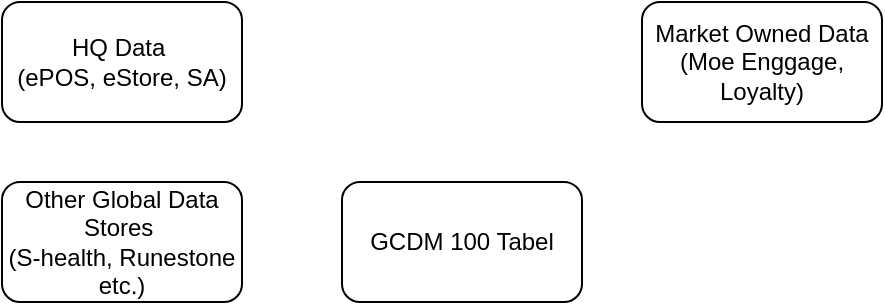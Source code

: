<mxfile version="24.2.2" type="github">
  <diagram id="prtHgNgQTEPvFCAcTncT" name="Page-1">
    <mxGraphModel dx="2264" dy="1501" grid="1" gridSize="10" guides="1" tooltips="1" connect="1" arrows="1" fold="1" page="1" pageScale="1" pageWidth="827" pageHeight="1169" math="0" shadow="0">
      <root>
        <mxCell id="0" />
        <mxCell id="1" parent="0" />
        <mxCell id="bxu8vpFEH1Oi9gXyxSed-1" value="HQ Data&amp;nbsp;&lt;div&gt;(ePOS, eStore, SA)&lt;/div&gt;" style="rounded=1;whiteSpace=wrap;html=1;" vertex="1" parent="1">
          <mxGeometry x="-1580" y="-800" width="120" height="60" as="geometry" />
        </mxCell>
        <mxCell id="bxu8vpFEH1Oi9gXyxSed-2" value="Other Global Data Stores&amp;nbsp;&lt;div&gt;(S-health, Runestone etc.)&lt;/div&gt;" style="rounded=1;whiteSpace=wrap;html=1;" vertex="1" parent="1">
          <mxGeometry x="-1580" y="-710" width="120" height="60" as="geometry" />
        </mxCell>
        <mxCell id="bxu8vpFEH1Oi9gXyxSed-3" value="Market Owned Data&lt;div&gt;(Moe Enggage, Loyalty)&lt;/div&gt;" style="rounded=1;whiteSpace=wrap;html=1;" vertex="1" parent="1">
          <mxGeometry x="-1260" y="-800" width="120" height="60" as="geometry" />
        </mxCell>
        <mxCell id="bxu8vpFEH1Oi9gXyxSed-4" value="GCDM 100 Tabel" style="rounded=1;whiteSpace=wrap;html=1;" vertex="1" parent="1">
          <mxGeometry x="-1410" y="-710" width="120" height="60" as="geometry" />
        </mxCell>
      </root>
    </mxGraphModel>
  </diagram>
</mxfile>

